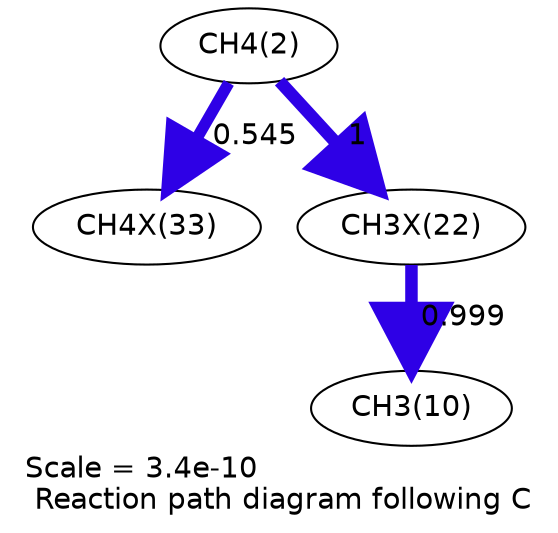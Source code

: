 digraph reaction_paths {
center=1;
s4 -> s44[fontname="Helvetica", penwidth=5.54, arrowsize=2.77, color="0.7, 1.04, 0.9"
, label=" 0.545"];
s4 -> s40[fontname="Helvetica", penwidth=6, arrowsize=3, color="0.7, 1.5, 0.9"
, label=" 1"];
s40 -> s12[fontname="Helvetica", penwidth=6, arrowsize=3, color="0.7, 1.5, 0.9"
, label=" 0.999"];
s4 [ fontname="Helvetica", label="CH4(2)"];
s12 [ fontname="Helvetica", label="CH3(10)"];
s40 [ fontname="Helvetica", label="CH3X(22)"];
s44 [ fontname="Helvetica", label="CH4X(33)"];
 label = "Scale = 3.4e-10\l Reaction path diagram following C";
 fontname = "Helvetica";
}
